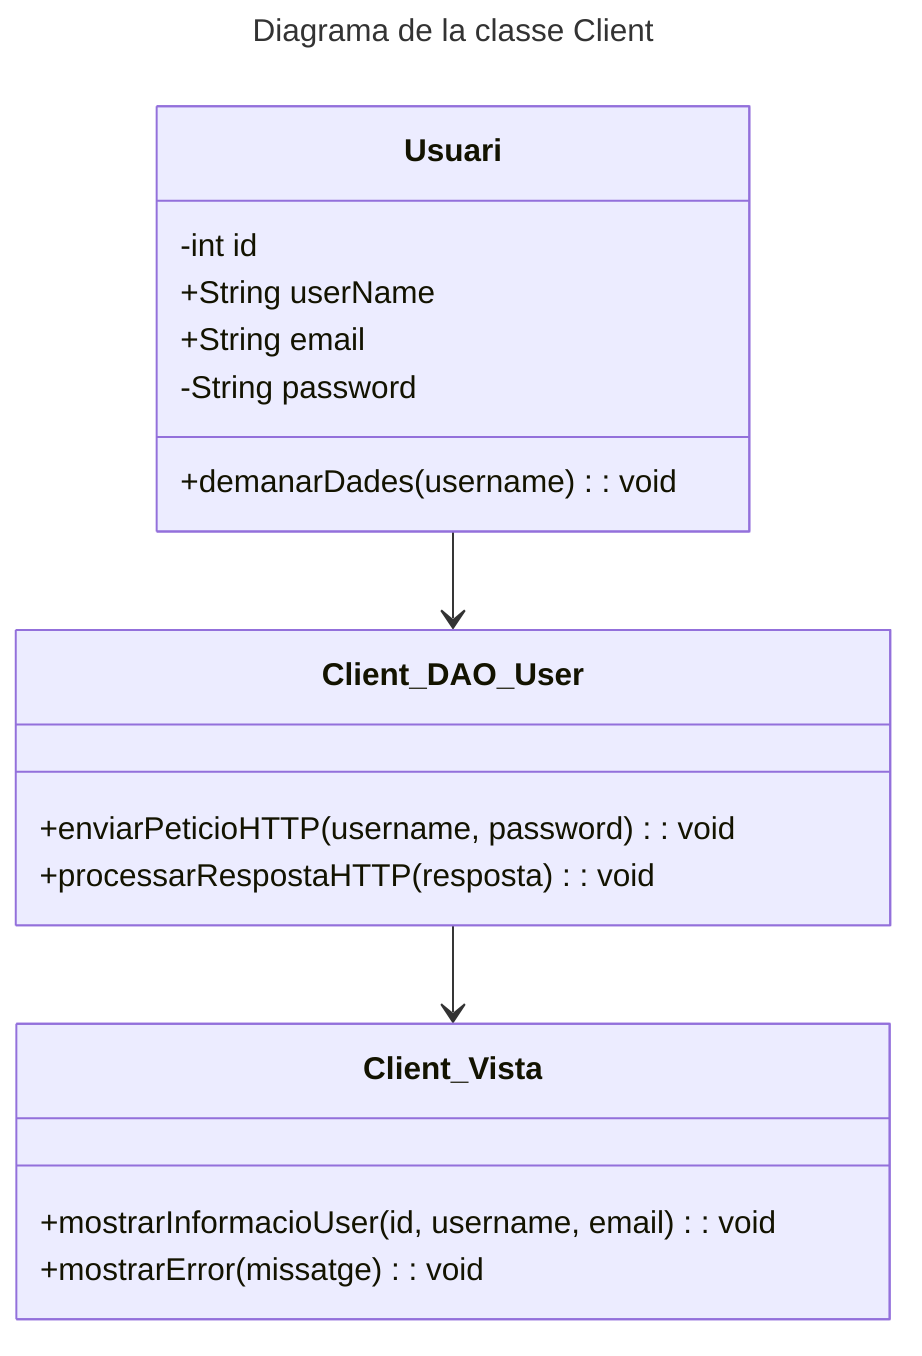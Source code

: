 ---
title: Diagrama de la classe Client
---
classDiagram
    %% Client_Vista_login "" --> Client_DAO_User
    %% Client_DAO_User ""--> Servidor
    %% Client_DAO_User ""--> Client_output
    %% Servidor ""--> Client_DAO_User
    %% Client_output

    %% class Client_Vista_login{
    %%     +enviarDadeUser(username):
    %% }

    %% class Client_DAO_User{
    %%     -int id
    %%     +String userName
    %%     -String password
    %%     -String email
    %%     +peticióHTTP(username): void
    %%     +respostaHTTP(username): void
    %% }
    
    %% class Client_output{
    %%     +mostrarInformacióUser(): void
    %% }
    Usuari --> Client_DAO_User
    Client_DAO_User --> Client_Vista
    
    class Client_Vista{
        +mostrarInformacioUser(id, username, email): void
        +mostrarError(missatge): void
    }

    class Client_DAO_User{
        +enviarPeticioHTTP(username, password): void
        +processarRespostaHTTP(resposta): void
    }

    class Usuari{
        -int id
        +String userName
        +String email
        -String password
        +demanarDades(username): void
    }